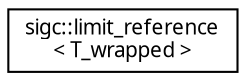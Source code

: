 digraph "Graphical Class Hierarchy"
{
  edge [fontname="Sans",fontsize="10",labelfontname="Sans",labelfontsize="10"];
  node [fontname="Sans",fontsize="10",shape=record];
  rankdir="LR";
  Node1 [label="sigc::limit_reference\l\< T_wrapped \>",height=0.2,width=0.4,color="black", fillcolor="white", style="filled",URL="$classsigc_1_1limit__reference.html"];
}
